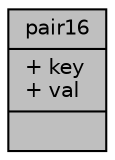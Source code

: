 digraph "pair16"
{
 // INTERACTIVE_SVG=YES
 // LATEX_PDF_SIZE
  edge [fontname="Helvetica",fontsize="10",labelfontname="Helvetica",labelfontsize="10"];
  node [fontname="Helvetica",fontsize="10",shape=record];
  Node1 [label="{pair16\n|+ key\l+ val\l|}",height=0.2,width=0.4,color="black", fillcolor="grey75", style="filled", fontcolor="black",tooltip=" "];
}
